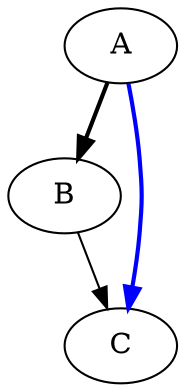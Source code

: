 // compile with: dot -Tpdf graph.gv > graph.pdf
digraph test {
A -> B 		[style=bold,color=black]
A -> C 		[style=bold,color=blue]
B -> C
}

